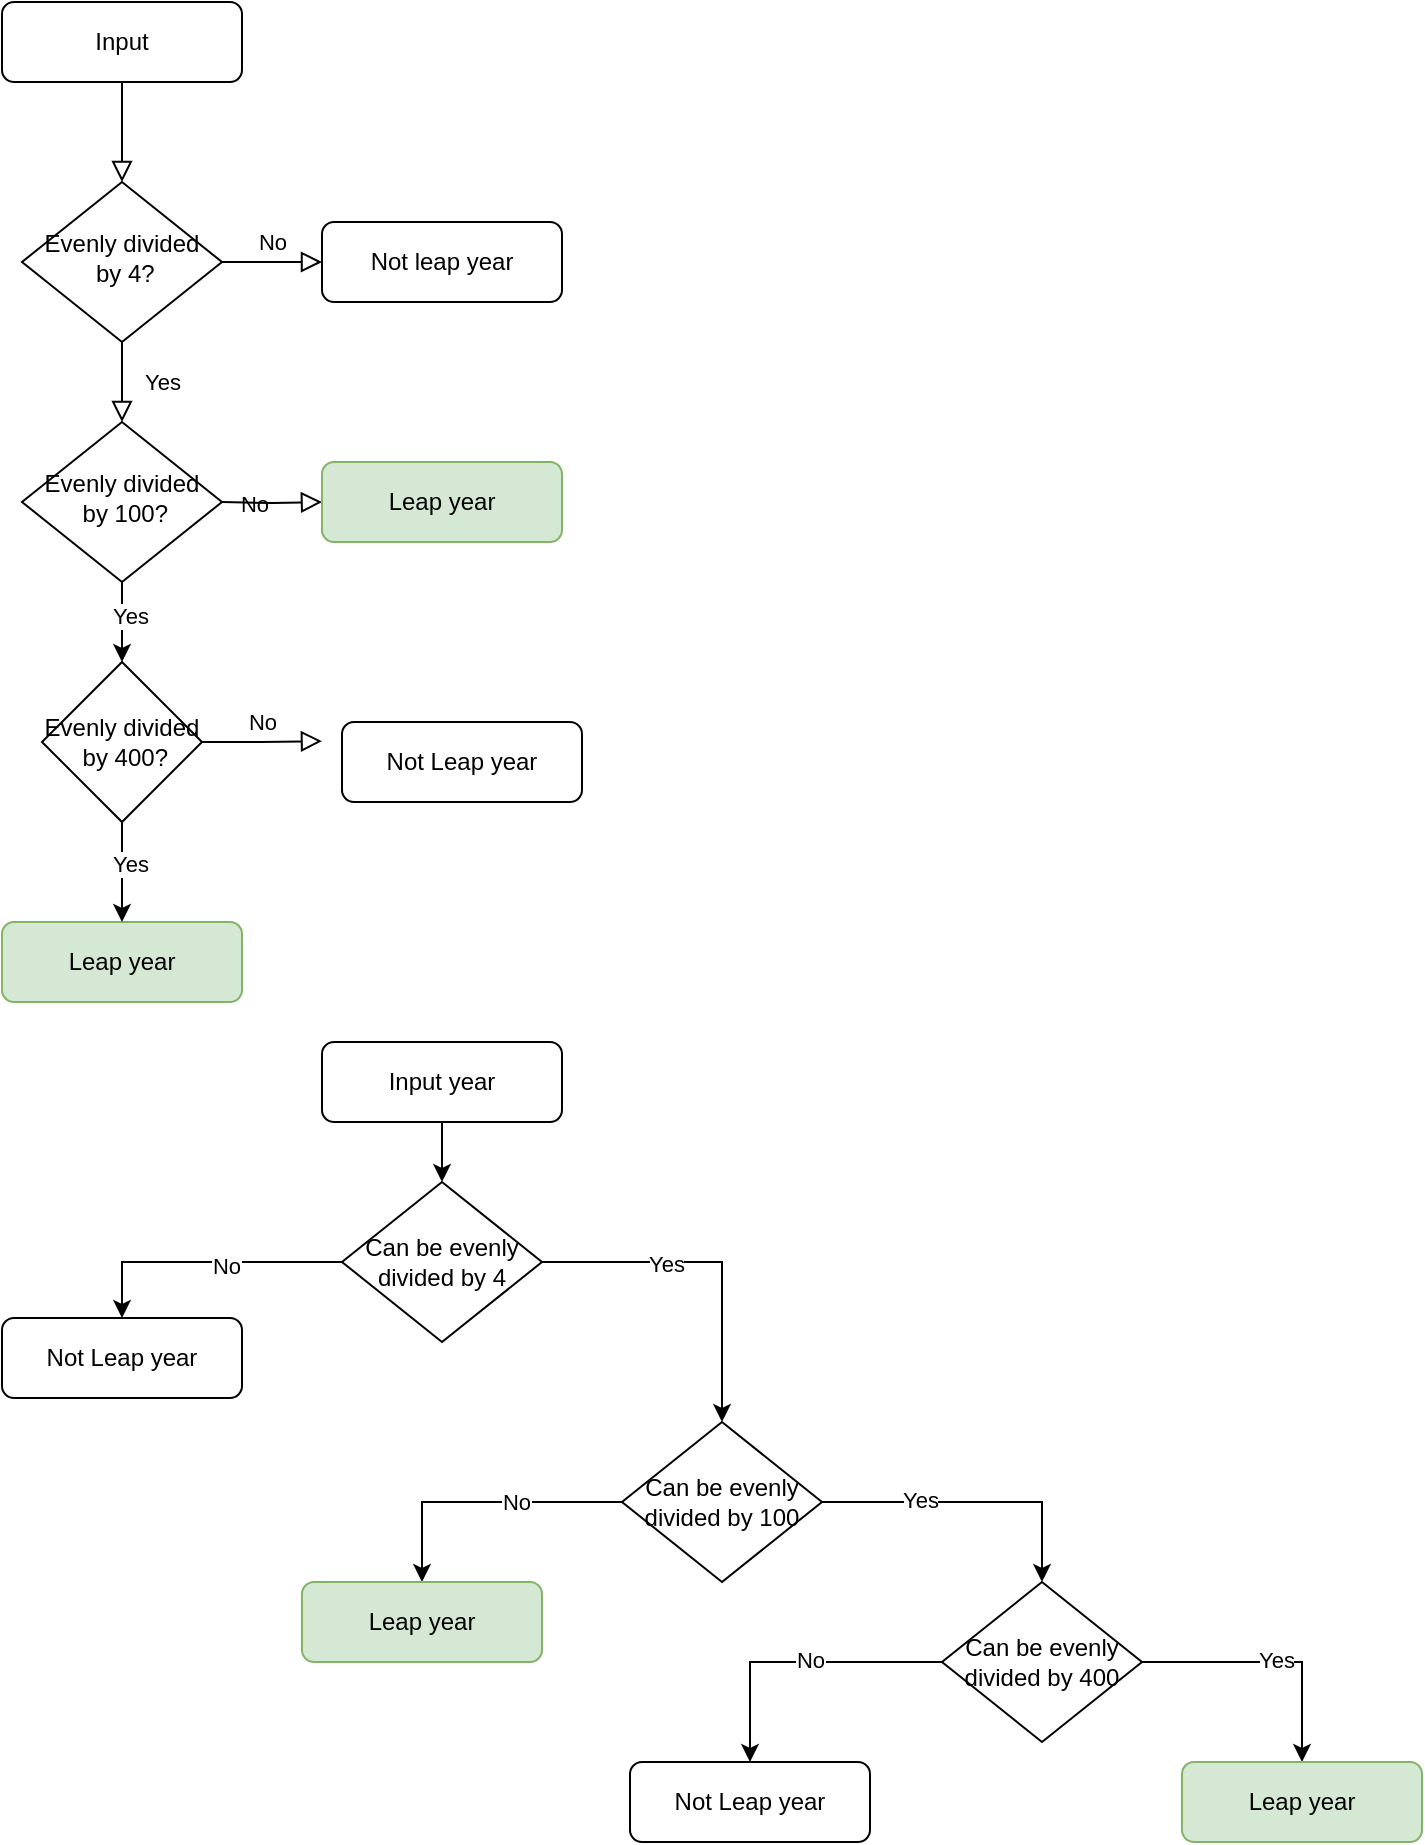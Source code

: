 <mxfile version="21.6.2" type="github">
  <diagram id="C5RBs43oDa-KdzZeNtuy" name="Page-1">
    <mxGraphModel dx="1194" dy="644" grid="1" gridSize="10" guides="1" tooltips="1" connect="1" arrows="1" fold="1" page="1" pageScale="1" pageWidth="827" pageHeight="1169" math="0" shadow="0">
      <root>
        <mxCell id="WIyWlLk6GJQsqaUBKTNV-0" />
        <mxCell id="WIyWlLk6GJQsqaUBKTNV-1" parent="WIyWlLk6GJQsqaUBKTNV-0" />
        <mxCell id="WIyWlLk6GJQsqaUBKTNV-2" value="" style="rounded=0;html=1;jettySize=auto;orthogonalLoop=1;fontSize=11;endArrow=block;endFill=0;endSize=8;strokeWidth=1;shadow=0;labelBackgroundColor=none;edgeStyle=orthogonalEdgeStyle;" parent="WIyWlLk6GJQsqaUBKTNV-1" source="WIyWlLk6GJQsqaUBKTNV-3" target="WIyWlLk6GJQsqaUBKTNV-6" edge="1">
          <mxGeometry relative="1" as="geometry" />
        </mxCell>
        <mxCell id="WIyWlLk6GJQsqaUBKTNV-3" value="Input" style="rounded=1;whiteSpace=wrap;html=1;fontSize=12;glass=0;strokeWidth=1;shadow=0;" parent="WIyWlLk6GJQsqaUBKTNV-1" vertex="1">
          <mxGeometry x="40" y="40" width="120" height="40" as="geometry" />
        </mxCell>
        <mxCell id="WIyWlLk6GJQsqaUBKTNV-4" value="Yes" style="rounded=0;html=1;jettySize=auto;orthogonalLoop=1;fontSize=11;endArrow=block;endFill=0;endSize=8;strokeWidth=1;shadow=0;labelBackgroundColor=none;edgeStyle=orthogonalEdgeStyle;" parent="WIyWlLk6GJQsqaUBKTNV-1" source="WIyWlLk6GJQsqaUBKTNV-6" target="WIyWlLk6GJQsqaUBKTNV-10" edge="1">
          <mxGeometry y="20" relative="1" as="geometry">
            <mxPoint as="offset" />
          </mxGeometry>
        </mxCell>
        <mxCell id="WIyWlLk6GJQsqaUBKTNV-5" value="No" style="edgeStyle=orthogonalEdgeStyle;rounded=0;html=1;jettySize=auto;orthogonalLoop=1;fontSize=11;endArrow=block;endFill=0;endSize=8;strokeWidth=1;shadow=0;labelBackgroundColor=none;" parent="WIyWlLk6GJQsqaUBKTNV-1" source="WIyWlLk6GJQsqaUBKTNV-6" target="WIyWlLk6GJQsqaUBKTNV-7" edge="1">
          <mxGeometry y="10" relative="1" as="geometry">
            <mxPoint as="offset" />
          </mxGeometry>
        </mxCell>
        <mxCell id="WIyWlLk6GJQsqaUBKTNV-6" value="Evenly divided&lt;br&gt;&amp;nbsp;by 4?" style="rhombus;whiteSpace=wrap;html=1;shadow=0;fontFamily=Helvetica;fontSize=12;align=center;strokeWidth=1;spacing=6;spacingTop=-4;" parent="WIyWlLk6GJQsqaUBKTNV-1" vertex="1">
          <mxGeometry x="50" y="130" width="100" height="80" as="geometry" />
        </mxCell>
        <mxCell id="WIyWlLk6GJQsqaUBKTNV-7" value="Not leap year" style="rounded=1;whiteSpace=wrap;html=1;fontSize=12;glass=0;strokeWidth=1;shadow=0;" parent="WIyWlLk6GJQsqaUBKTNV-1" vertex="1">
          <mxGeometry x="200" y="150" width="120" height="40" as="geometry" />
        </mxCell>
        <mxCell id="h-18cQcelHPIZWNdZxHR-18" style="edgeStyle=orthogonalEdgeStyle;rounded=0;orthogonalLoop=1;jettySize=auto;html=1;exitX=0.5;exitY=1;exitDx=0;exitDy=0;entryX=0.5;entryY=0;entryDx=0;entryDy=0;" edge="1" parent="WIyWlLk6GJQsqaUBKTNV-1" source="WIyWlLk6GJQsqaUBKTNV-10" target="h-18cQcelHPIZWNdZxHR-1">
          <mxGeometry relative="1" as="geometry" />
        </mxCell>
        <mxCell id="h-18cQcelHPIZWNdZxHR-20" value="Yes" style="edgeLabel;html=1;align=center;verticalAlign=middle;resizable=0;points=[];" vertex="1" connectable="0" parent="h-18cQcelHPIZWNdZxHR-18">
          <mxGeometry x="-0.142" y="4" relative="1" as="geometry">
            <mxPoint as="offset" />
          </mxGeometry>
        </mxCell>
        <mxCell id="WIyWlLk6GJQsqaUBKTNV-10" value="Evenly divided&lt;br style=&quot;border-color: var(--border-color);&quot;&gt;&amp;nbsp;by 100?" style="rhombus;whiteSpace=wrap;html=1;shadow=0;fontFamily=Helvetica;fontSize=12;align=center;strokeWidth=1;spacing=6;spacingTop=-4;" parent="WIyWlLk6GJQsqaUBKTNV-1" vertex="1">
          <mxGeometry x="50" y="250" width="100" height="80" as="geometry" />
        </mxCell>
        <mxCell id="WIyWlLk6GJQsqaUBKTNV-12" value="Leap year" style="rounded=1;whiteSpace=wrap;html=1;fontSize=12;glass=0;strokeWidth=1;shadow=0;fillColor=#d5e8d4;strokeColor=#82b366;" parent="WIyWlLk6GJQsqaUBKTNV-1" vertex="1">
          <mxGeometry x="40" y="500" width="120" height="40" as="geometry" />
        </mxCell>
        <mxCell id="h-18cQcelHPIZWNdZxHR-21" style="edgeStyle=orthogonalEdgeStyle;rounded=0;orthogonalLoop=1;jettySize=auto;html=1;exitX=0.5;exitY=1;exitDx=0;exitDy=0;entryX=0.5;entryY=0;entryDx=0;entryDy=0;" edge="1" parent="WIyWlLk6GJQsqaUBKTNV-1" source="h-18cQcelHPIZWNdZxHR-1" target="WIyWlLk6GJQsqaUBKTNV-12">
          <mxGeometry relative="1" as="geometry" />
        </mxCell>
        <mxCell id="h-18cQcelHPIZWNdZxHR-22" value="Yes" style="edgeLabel;html=1;align=center;verticalAlign=middle;resizable=0;points=[];" vertex="1" connectable="0" parent="h-18cQcelHPIZWNdZxHR-21">
          <mxGeometry x="-0.18" y="4" relative="1" as="geometry">
            <mxPoint as="offset" />
          </mxGeometry>
        </mxCell>
        <mxCell id="h-18cQcelHPIZWNdZxHR-1" value="Evenly divided&lt;br style=&quot;border-color: var(--border-color);&quot;&gt;&amp;nbsp;by 400?" style="rhombus;whiteSpace=wrap;html=1;" vertex="1" parent="WIyWlLk6GJQsqaUBKTNV-1">
          <mxGeometry x="60" y="370" width="80" height="80" as="geometry" />
        </mxCell>
        <mxCell id="h-18cQcelHPIZWNdZxHR-6" value="Not Leap year" style="rounded=1;whiteSpace=wrap;html=1;fontSize=12;glass=0;strokeWidth=1;shadow=0;" vertex="1" parent="WIyWlLk6GJQsqaUBKTNV-1">
          <mxGeometry x="40" y="698" width="120" height="40" as="geometry" />
        </mxCell>
        <mxCell id="h-18cQcelHPIZWNdZxHR-16" value="No" style="edgeStyle=orthogonalEdgeStyle;rounded=0;html=1;jettySize=auto;orthogonalLoop=1;fontSize=11;endArrow=block;endFill=0;endSize=8;strokeWidth=1;shadow=0;labelBackgroundColor=none;" edge="1" parent="WIyWlLk6GJQsqaUBKTNV-1" target="h-18cQcelHPIZWNdZxHR-17">
          <mxGeometry y="10" relative="1" as="geometry">
            <mxPoint as="offset" />
            <mxPoint x="150" y="290" as="sourcePoint" />
          </mxGeometry>
        </mxCell>
        <mxCell id="h-18cQcelHPIZWNdZxHR-17" value="Leap year" style="rounded=1;whiteSpace=wrap;html=1;fontSize=12;glass=0;strokeWidth=1;shadow=0;fillColor=#d5e8d4;strokeColor=#82b366;" vertex="1" parent="WIyWlLk6GJQsqaUBKTNV-1">
          <mxGeometry x="200" y="270" width="120" height="40" as="geometry" />
        </mxCell>
        <mxCell id="h-18cQcelHPIZWNdZxHR-23" value="No" style="edgeStyle=orthogonalEdgeStyle;rounded=0;html=1;jettySize=auto;orthogonalLoop=1;fontSize=11;endArrow=block;endFill=0;endSize=8;strokeWidth=1;shadow=0;labelBackgroundColor=none;exitX=1;exitY=0.5;exitDx=0;exitDy=0;" edge="1" parent="WIyWlLk6GJQsqaUBKTNV-1" source="h-18cQcelHPIZWNdZxHR-1">
          <mxGeometry y="10" relative="1" as="geometry">
            <mxPoint as="offset" />
            <mxPoint x="150" y="409.58" as="sourcePoint" />
            <mxPoint x="200" y="409.58" as="targetPoint" />
          </mxGeometry>
        </mxCell>
        <mxCell id="h-18cQcelHPIZWNdZxHR-38" style="edgeStyle=orthogonalEdgeStyle;rounded=0;orthogonalLoop=1;jettySize=auto;html=1;exitX=0.5;exitY=1;exitDx=0;exitDy=0;entryX=0.5;entryY=0;entryDx=0;entryDy=0;" edge="1" parent="WIyWlLk6GJQsqaUBKTNV-1" source="h-18cQcelHPIZWNdZxHR-24" target="h-18cQcelHPIZWNdZxHR-25">
          <mxGeometry relative="1" as="geometry" />
        </mxCell>
        <mxCell id="h-18cQcelHPIZWNdZxHR-24" value="Input year" style="rounded=1;whiteSpace=wrap;html=1;" vertex="1" parent="WIyWlLk6GJQsqaUBKTNV-1">
          <mxGeometry x="200" y="560" width="120" height="40" as="geometry" />
        </mxCell>
        <mxCell id="h-18cQcelHPIZWNdZxHR-27" style="edgeStyle=orthogonalEdgeStyle;rounded=0;orthogonalLoop=1;jettySize=auto;html=1;exitX=0;exitY=0.5;exitDx=0;exitDy=0;entryX=0.5;entryY=0;entryDx=0;entryDy=0;" edge="1" parent="WIyWlLk6GJQsqaUBKTNV-1" source="h-18cQcelHPIZWNdZxHR-25" target="h-18cQcelHPIZWNdZxHR-6">
          <mxGeometry relative="1" as="geometry" />
        </mxCell>
        <mxCell id="h-18cQcelHPIZWNdZxHR-32" value="No" style="edgeLabel;html=1;align=center;verticalAlign=middle;resizable=0;points=[];" vertex="1" connectable="0" parent="h-18cQcelHPIZWNdZxHR-27">
          <mxGeometry x="-0.163" y="2" relative="1" as="geometry">
            <mxPoint as="offset" />
          </mxGeometry>
        </mxCell>
        <mxCell id="h-18cQcelHPIZWNdZxHR-29" style="edgeStyle=orthogonalEdgeStyle;rounded=0;orthogonalLoop=1;jettySize=auto;html=1;exitX=1;exitY=0.5;exitDx=0;exitDy=0;" edge="1" parent="WIyWlLk6GJQsqaUBKTNV-1" source="h-18cQcelHPIZWNdZxHR-25" target="h-18cQcelHPIZWNdZxHR-28">
          <mxGeometry relative="1" as="geometry" />
        </mxCell>
        <mxCell id="h-18cQcelHPIZWNdZxHR-33" value="Yes" style="edgeLabel;html=1;align=center;verticalAlign=middle;resizable=0;points=[];" vertex="1" connectable="0" parent="h-18cQcelHPIZWNdZxHR-29">
          <mxGeometry x="-0.276" y="-1" relative="1" as="geometry">
            <mxPoint as="offset" />
          </mxGeometry>
        </mxCell>
        <mxCell id="h-18cQcelHPIZWNdZxHR-25" value="Can be evenly divided by 4" style="rhombus;whiteSpace=wrap;html=1;" vertex="1" parent="WIyWlLk6GJQsqaUBKTNV-1">
          <mxGeometry x="210" y="630" width="100" height="80" as="geometry" />
        </mxCell>
        <mxCell id="h-18cQcelHPIZWNdZxHR-26" value="Not Leap year" style="rounded=1;whiteSpace=wrap;html=1;fontSize=12;glass=0;strokeWidth=1;shadow=0;" vertex="1" parent="WIyWlLk6GJQsqaUBKTNV-1">
          <mxGeometry x="210" y="400" width="120" height="40" as="geometry" />
        </mxCell>
        <mxCell id="h-18cQcelHPIZWNdZxHR-40" style="edgeStyle=orthogonalEdgeStyle;rounded=0;orthogonalLoop=1;jettySize=auto;html=1;exitX=1;exitY=0.5;exitDx=0;exitDy=0;entryX=0.5;entryY=0;entryDx=0;entryDy=0;" edge="1" parent="WIyWlLk6GJQsqaUBKTNV-1" source="h-18cQcelHPIZWNdZxHR-28" target="h-18cQcelHPIZWNdZxHR-39">
          <mxGeometry relative="1" as="geometry" />
        </mxCell>
        <mxCell id="h-18cQcelHPIZWNdZxHR-41" value="Yes" style="edgeLabel;html=1;align=center;verticalAlign=middle;resizable=0;points=[];" vertex="1" connectable="0" parent="h-18cQcelHPIZWNdZxHR-40">
          <mxGeometry x="-0.351" y="1" relative="1" as="geometry">
            <mxPoint as="offset" />
          </mxGeometry>
        </mxCell>
        <mxCell id="h-18cQcelHPIZWNdZxHR-49" style="edgeStyle=orthogonalEdgeStyle;rounded=0;orthogonalLoop=1;jettySize=auto;html=1;exitX=0;exitY=0.5;exitDx=0;exitDy=0;entryX=0.5;entryY=0;entryDx=0;entryDy=0;" edge="1" parent="WIyWlLk6GJQsqaUBKTNV-1" source="h-18cQcelHPIZWNdZxHR-28" target="h-18cQcelHPIZWNdZxHR-30">
          <mxGeometry relative="1" as="geometry" />
        </mxCell>
        <mxCell id="h-18cQcelHPIZWNdZxHR-50" value="No" style="edgeLabel;html=1;align=center;verticalAlign=middle;resizable=0;points=[];" vertex="1" connectable="0" parent="h-18cQcelHPIZWNdZxHR-49">
          <mxGeometry x="-0.238" relative="1" as="geometry">
            <mxPoint as="offset" />
          </mxGeometry>
        </mxCell>
        <mxCell id="h-18cQcelHPIZWNdZxHR-28" value="Can be evenly divided by 100" style="rhombus;whiteSpace=wrap;html=1;" vertex="1" parent="WIyWlLk6GJQsqaUBKTNV-1">
          <mxGeometry x="350" y="750" width="100" height="80" as="geometry" />
        </mxCell>
        <mxCell id="h-18cQcelHPIZWNdZxHR-30" value="Leap year" style="rounded=1;whiteSpace=wrap;html=1;fontSize=12;glass=0;strokeWidth=1;shadow=0;fillColor=#d5e8d4;strokeColor=#82b366;" vertex="1" parent="WIyWlLk6GJQsqaUBKTNV-1">
          <mxGeometry x="190" y="830" width="120" height="40" as="geometry" />
        </mxCell>
        <mxCell id="h-18cQcelHPIZWNdZxHR-43" style="edgeStyle=orthogonalEdgeStyle;rounded=0;orthogonalLoop=1;jettySize=auto;html=1;exitX=0;exitY=0.5;exitDx=0;exitDy=0;entryX=0.5;entryY=0;entryDx=0;entryDy=0;" edge="1" parent="WIyWlLk6GJQsqaUBKTNV-1" source="h-18cQcelHPIZWNdZxHR-39" target="h-18cQcelHPIZWNdZxHR-42">
          <mxGeometry relative="1" as="geometry" />
        </mxCell>
        <mxCell id="h-18cQcelHPIZWNdZxHR-44" value="No" style="edgeLabel;html=1;align=center;verticalAlign=middle;resizable=0;points=[];" vertex="1" connectable="0" parent="h-18cQcelHPIZWNdZxHR-43">
          <mxGeometry x="-0.089" y="-1" relative="1" as="geometry">
            <mxPoint as="offset" />
          </mxGeometry>
        </mxCell>
        <mxCell id="h-18cQcelHPIZWNdZxHR-47" style="edgeStyle=orthogonalEdgeStyle;rounded=0;orthogonalLoop=1;jettySize=auto;html=1;exitX=1;exitY=0.5;exitDx=0;exitDy=0;" edge="1" parent="WIyWlLk6GJQsqaUBKTNV-1" source="h-18cQcelHPIZWNdZxHR-39" target="h-18cQcelHPIZWNdZxHR-45">
          <mxGeometry relative="1" as="geometry" />
        </mxCell>
        <mxCell id="h-18cQcelHPIZWNdZxHR-48" value="Yes" style="edgeLabel;html=1;align=center;verticalAlign=middle;resizable=0;points=[];" vertex="1" connectable="0" parent="h-18cQcelHPIZWNdZxHR-47">
          <mxGeometry x="0.022" y="1" relative="1" as="geometry">
            <mxPoint as="offset" />
          </mxGeometry>
        </mxCell>
        <mxCell id="h-18cQcelHPIZWNdZxHR-39" value="Can be evenly divided by 400" style="rhombus;whiteSpace=wrap;html=1;" vertex="1" parent="WIyWlLk6GJQsqaUBKTNV-1">
          <mxGeometry x="510" y="830" width="100" height="80" as="geometry" />
        </mxCell>
        <mxCell id="h-18cQcelHPIZWNdZxHR-42" value="Not Leap year" style="rounded=1;whiteSpace=wrap;html=1;fontSize=12;glass=0;strokeWidth=1;shadow=0;" vertex="1" parent="WIyWlLk6GJQsqaUBKTNV-1">
          <mxGeometry x="354" y="920" width="120" height="40" as="geometry" />
        </mxCell>
        <mxCell id="h-18cQcelHPIZWNdZxHR-45" value="Leap year" style="rounded=1;whiteSpace=wrap;html=1;fontSize=12;glass=0;strokeWidth=1;shadow=0;fillColor=#d5e8d4;strokeColor=#82b366;" vertex="1" parent="WIyWlLk6GJQsqaUBKTNV-1">
          <mxGeometry x="630" y="920" width="120" height="40" as="geometry" />
        </mxCell>
      </root>
    </mxGraphModel>
  </diagram>
</mxfile>
